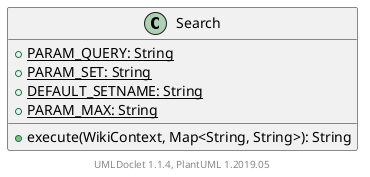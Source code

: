 @startuml

    class Search [[Search.html]] {
        {static} +PARAM_QUERY: String
        {static} +PARAM_SET: String
        {static} +DEFAULT_SETNAME: String
        {static} +PARAM_MAX: String
        +execute(WikiContext, Map<String, String>): String
    }


    center footer UMLDoclet 1.1.4, PlantUML 1.2019.05
@enduml
